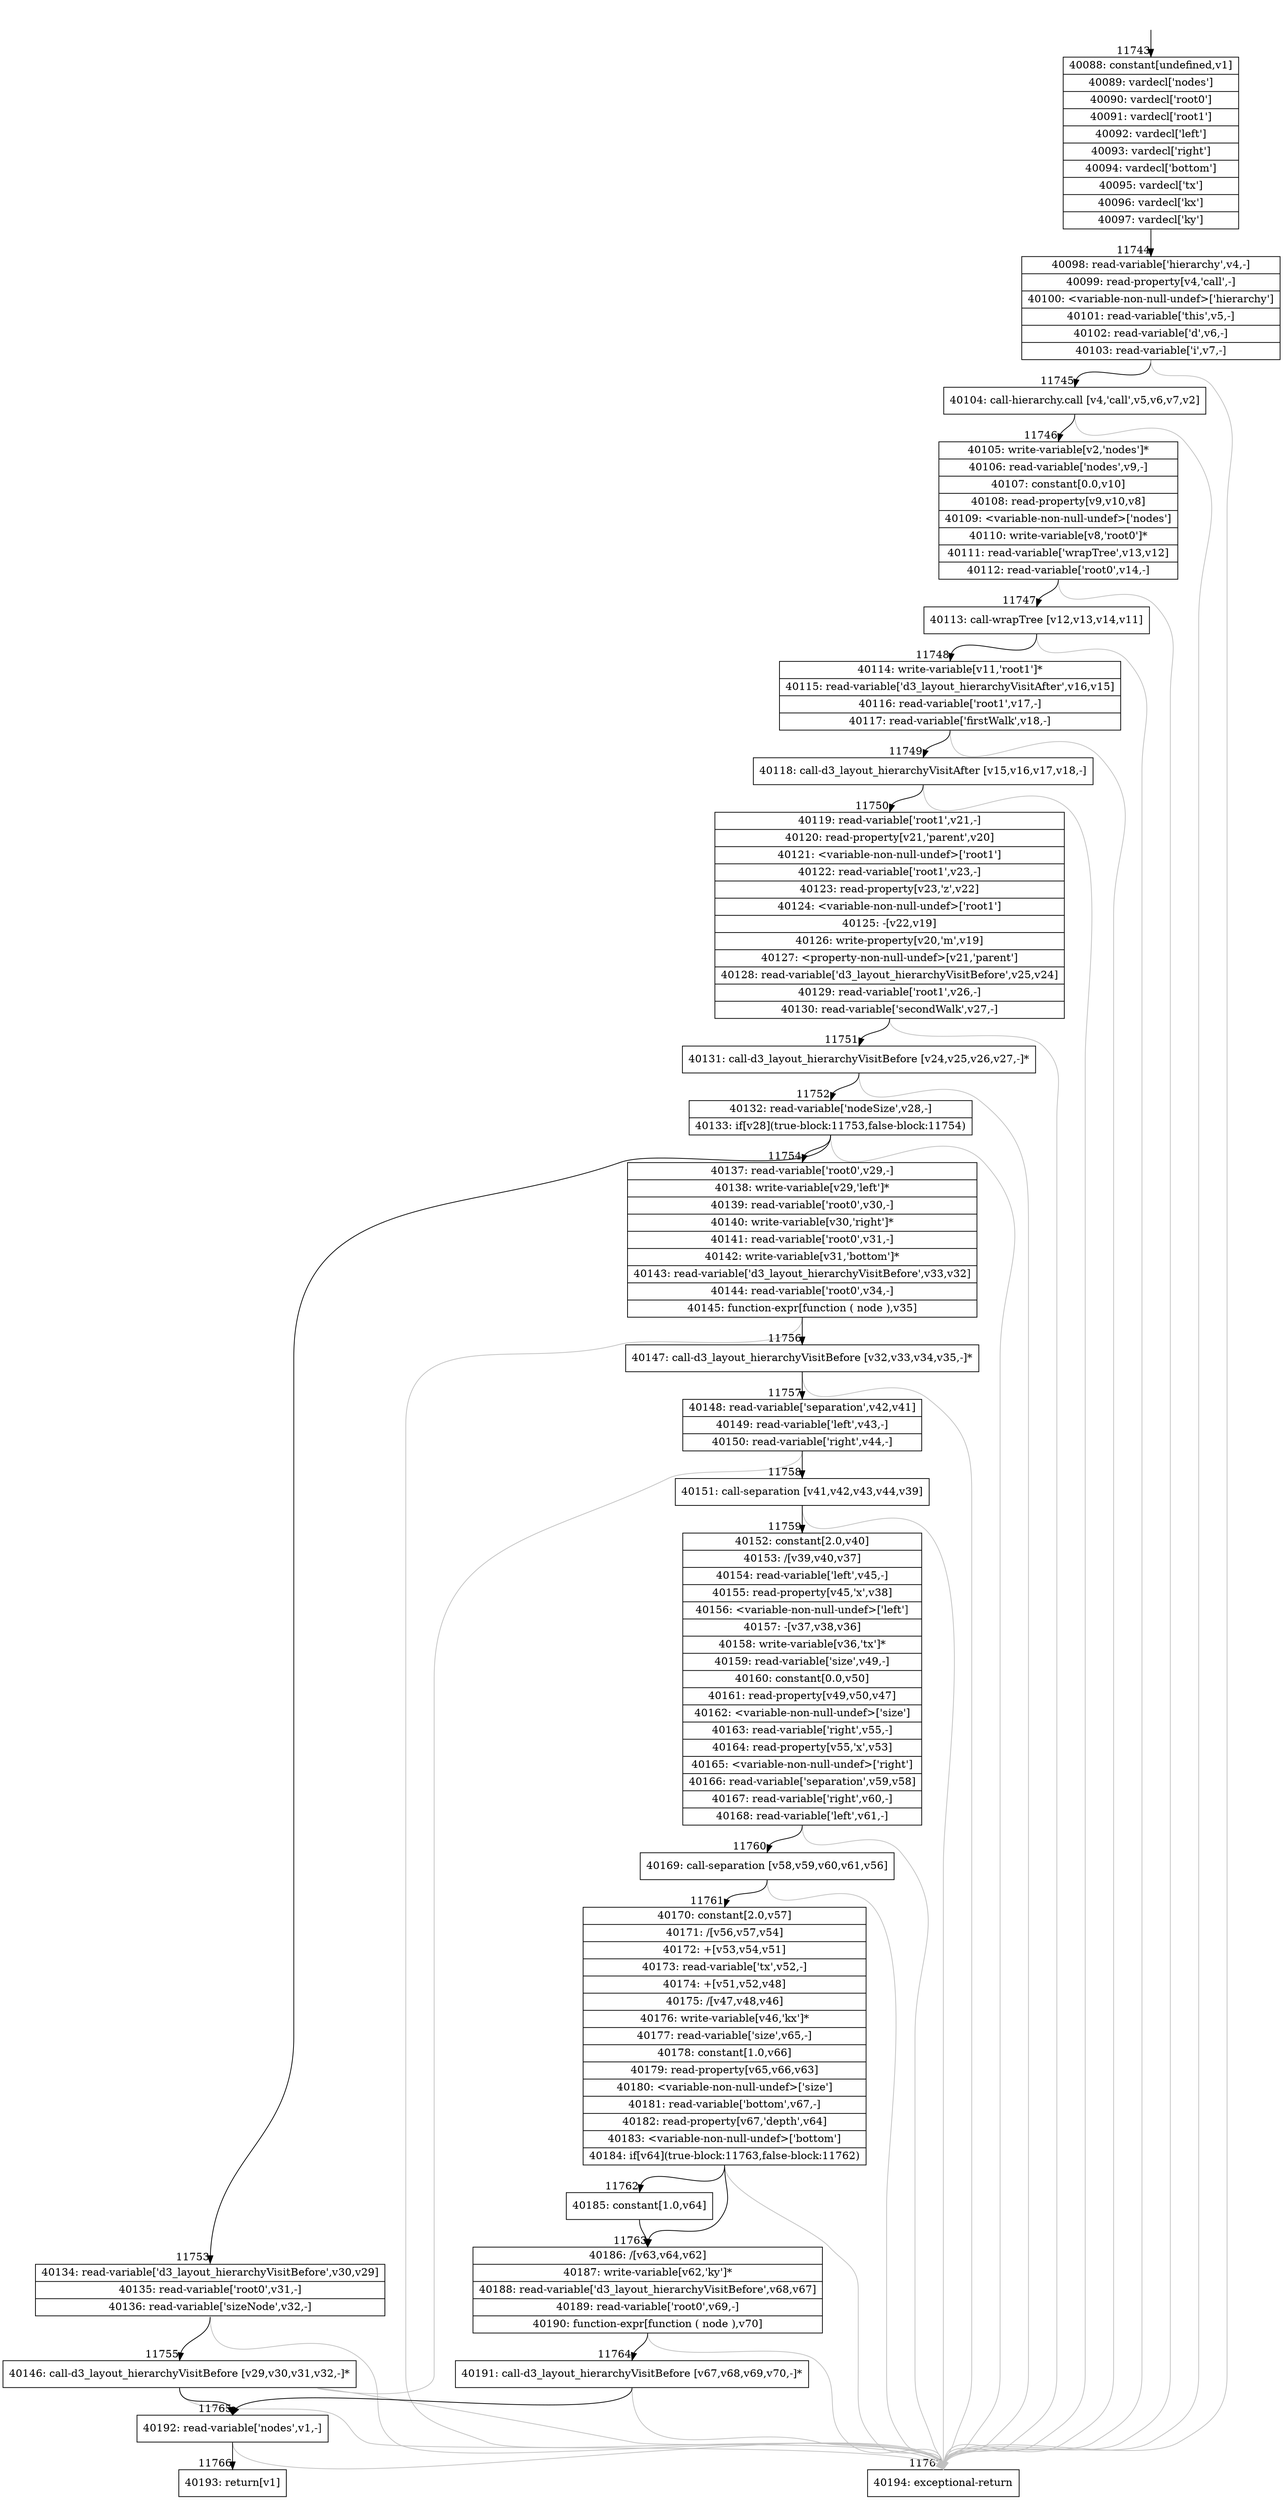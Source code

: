digraph {
rankdir="TD"
BB_entry1084[shape=none,label=""];
BB_entry1084 -> BB11743 [tailport=s, headport=n, headlabel="    11743"]
BB11743 [shape=record label="{40088: constant[undefined,v1]|40089: vardecl['nodes']|40090: vardecl['root0']|40091: vardecl['root1']|40092: vardecl['left']|40093: vardecl['right']|40094: vardecl['bottom']|40095: vardecl['tx']|40096: vardecl['kx']|40097: vardecl['ky']}" ] 
BB11743 -> BB11744 [tailport=s, headport=n, headlabel="      11744"]
BB11744 [shape=record label="{40098: read-variable['hierarchy',v4,-]|40099: read-property[v4,'call',-]|40100: \<variable-non-null-undef\>['hierarchy']|40101: read-variable['this',v5,-]|40102: read-variable['d',v6,-]|40103: read-variable['i',v7,-]}" ] 
BB11744 -> BB11745 [tailport=s, headport=n, headlabel="      11745"]
BB11744 -> BB11767 [tailport=s, headport=n, color=gray, headlabel="      11767"]
BB11745 [shape=record label="{40104: call-hierarchy.call [v4,'call',v5,v6,v7,v2]}" ] 
BB11745 -> BB11746 [tailport=s, headport=n, headlabel="      11746"]
BB11745 -> BB11767 [tailport=s, headport=n, color=gray]
BB11746 [shape=record label="{40105: write-variable[v2,'nodes']*|40106: read-variable['nodes',v9,-]|40107: constant[0.0,v10]|40108: read-property[v9,v10,v8]|40109: \<variable-non-null-undef\>['nodes']|40110: write-variable[v8,'root0']*|40111: read-variable['wrapTree',v13,v12]|40112: read-variable['root0',v14,-]}" ] 
BB11746 -> BB11747 [tailport=s, headport=n, headlabel="      11747"]
BB11746 -> BB11767 [tailport=s, headport=n, color=gray]
BB11747 [shape=record label="{40113: call-wrapTree [v12,v13,v14,v11]}" ] 
BB11747 -> BB11748 [tailport=s, headport=n, headlabel="      11748"]
BB11747 -> BB11767 [tailport=s, headport=n, color=gray]
BB11748 [shape=record label="{40114: write-variable[v11,'root1']*|40115: read-variable['d3_layout_hierarchyVisitAfter',v16,v15]|40116: read-variable['root1',v17,-]|40117: read-variable['firstWalk',v18,-]}" ] 
BB11748 -> BB11749 [tailport=s, headport=n, headlabel="      11749"]
BB11748 -> BB11767 [tailport=s, headport=n, color=gray]
BB11749 [shape=record label="{40118: call-d3_layout_hierarchyVisitAfter [v15,v16,v17,v18,-]}" ] 
BB11749 -> BB11750 [tailport=s, headport=n, headlabel="      11750"]
BB11749 -> BB11767 [tailport=s, headport=n, color=gray]
BB11750 [shape=record label="{40119: read-variable['root1',v21,-]|40120: read-property[v21,'parent',v20]|40121: \<variable-non-null-undef\>['root1']|40122: read-variable['root1',v23,-]|40123: read-property[v23,'z',v22]|40124: \<variable-non-null-undef\>['root1']|40125: -[v22,v19]|40126: write-property[v20,'m',v19]|40127: \<property-non-null-undef\>[v21,'parent']|40128: read-variable['d3_layout_hierarchyVisitBefore',v25,v24]|40129: read-variable['root1',v26,-]|40130: read-variable['secondWalk',v27,-]}" ] 
BB11750 -> BB11751 [tailport=s, headport=n, headlabel="      11751"]
BB11750 -> BB11767 [tailport=s, headport=n, color=gray]
BB11751 [shape=record label="{40131: call-d3_layout_hierarchyVisitBefore [v24,v25,v26,v27,-]*}" ] 
BB11751 -> BB11752 [tailport=s, headport=n, headlabel="      11752"]
BB11751 -> BB11767 [tailport=s, headport=n, color=gray]
BB11752 [shape=record label="{40132: read-variable['nodeSize',v28,-]|40133: if[v28](true-block:11753,false-block:11754)}" ] 
BB11752 -> BB11753 [tailport=s, headport=n, headlabel="      11753"]
BB11752 -> BB11754 [tailport=s, headport=n, headlabel="      11754"]
BB11752 -> BB11767 [tailport=s, headport=n, color=gray]
BB11753 [shape=record label="{40134: read-variable['d3_layout_hierarchyVisitBefore',v30,v29]|40135: read-variable['root0',v31,-]|40136: read-variable['sizeNode',v32,-]}" ] 
BB11753 -> BB11755 [tailport=s, headport=n, headlabel="      11755"]
BB11753 -> BB11767 [tailport=s, headport=n, color=gray]
BB11754 [shape=record label="{40137: read-variable['root0',v29,-]|40138: write-variable[v29,'left']*|40139: read-variable['root0',v30,-]|40140: write-variable[v30,'right']*|40141: read-variable['root0',v31,-]|40142: write-variable[v31,'bottom']*|40143: read-variable['d3_layout_hierarchyVisitBefore',v33,v32]|40144: read-variable['root0',v34,-]|40145: function-expr[function ( node ),v35]}" ] 
BB11754 -> BB11756 [tailport=s, headport=n, headlabel="      11756"]
BB11754 -> BB11767 [tailport=s, headport=n, color=gray]
BB11755 [shape=record label="{40146: call-d3_layout_hierarchyVisitBefore [v29,v30,v31,v32,-]*}" ] 
BB11755 -> BB11765 [tailport=s, headport=n, headlabel="      11765"]
BB11755 -> BB11767 [tailport=s, headport=n, color=gray]
BB11756 [shape=record label="{40147: call-d3_layout_hierarchyVisitBefore [v32,v33,v34,v35,-]*}" ] 
BB11756 -> BB11757 [tailport=s, headport=n, headlabel="      11757"]
BB11756 -> BB11767 [tailport=s, headport=n, color=gray]
BB11757 [shape=record label="{40148: read-variable['separation',v42,v41]|40149: read-variable['left',v43,-]|40150: read-variable['right',v44,-]}" ] 
BB11757 -> BB11758 [tailport=s, headport=n, headlabel="      11758"]
BB11757 -> BB11767 [tailport=s, headport=n, color=gray]
BB11758 [shape=record label="{40151: call-separation [v41,v42,v43,v44,v39]}" ] 
BB11758 -> BB11759 [tailport=s, headport=n, headlabel="      11759"]
BB11758 -> BB11767 [tailport=s, headport=n, color=gray]
BB11759 [shape=record label="{40152: constant[2.0,v40]|40153: /[v39,v40,v37]|40154: read-variable['left',v45,-]|40155: read-property[v45,'x',v38]|40156: \<variable-non-null-undef\>['left']|40157: -[v37,v38,v36]|40158: write-variable[v36,'tx']*|40159: read-variable['size',v49,-]|40160: constant[0.0,v50]|40161: read-property[v49,v50,v47]|40162: \<variable-non-null-undef\>['size']|40163: read-variable['right',v55,-]|40164: read-property[v55,'x',v53]|40165: \<variable-non-null-undef\>['right']|40166: read-variable['separation',v59,v58]|40167: read-variable['right',v60,-]|40168: read-variable['left',v61,-]}" ] 
BB11759 -> BB11760 [tailport=s, headport=n, headlabel="      11760"]
BB11759 -> BB11767 [tailport=s, headport=n, color=gray]
BB11760 [shape=record label="{40169: call-separation [v58,v59,v60,v61,v56]}" ] 
BB11760 -> BB11761 [tailport=s, headport=n, headlabel="      11761"]
BB11760 -> BB11767 [tailport=s, headport=n, color=gray]
BB11761 [shape=record label="{40170: constant[2.0,v57]|40171: /[v56,v57,v54]|40172: +[v53,v54,v51]|40173: read-variable['tx',v52,-]|40174: +[v51,v52,v48]|40175: /[v47,v48,v46]|40176: write-variable[v46,'kx']*|40177: read-variable['size',v65,-]|40178: constant[1.0,v66]|40179: read-property[v65,v66,v63]|40180: \<variable-non-null-undef\>['size']|40181: read-variable['bottom',v67,-]|40182: read-property[v67,'depth',v64]|40183: \<variable-non-null-undef\>['bottom']|40184: if[v64](true-block:11763,false-block:11762)}" ] 
BB11761 -> BB11763 [tailport=s, headport=n, headlabel="      11763"]
BB11761 -> BB11762 [tailport=s, headport=n, headlabel="      11762"]
BB11761 -> BB11767 [tailport=s, headport=n, color=gray]
BB11762 [shape=record label="{40185: constant[1.0,v64]}" ] 
BB11762 -> BB11763 [tailport=s, headport=n]
BB11763 [shape=record label="{40186: /[v63,v64,v62]|40187: write-variable[v62,'ky']*|40188: read-variable['d3_layout_hierarchyVisitBefore',v68,v67]|40189: read-variable['root0',v69,-]|40190: function-expr[function ( node ),v70]}" ] 
BB11763 -> BB11764 [tailport=s, headport=n, headlabel="      11764"]
BB11763 -> BB11767 [tailport=s, headport=n, color=gray]
BB11764 [shape=record label="{40191: call-d3_layout_hierarchyVisitBefore [v67,v68,v69,v70,-]*}" ] 
BB11764 -> BB11765 [tailport=s, headport=n]
BB11764 -> BB11767 [tailport=s, headport=n, color=gray]
BB11765 [shape=record label="{40192: read-variable['nodes',v1,-]}" ] 
BB11765 -> BB11766 [tailport=s, headport=n, headlabel="      11766"]
BB11765 -> BB11767 [tailport=s, headport=n, color=gray]
BB11766 [shape=record label="{40193: return[v1]}" ] 
BB11767 [shape=record label="{40194: exceptional-return}" ] 
//#$~ 7034
}

